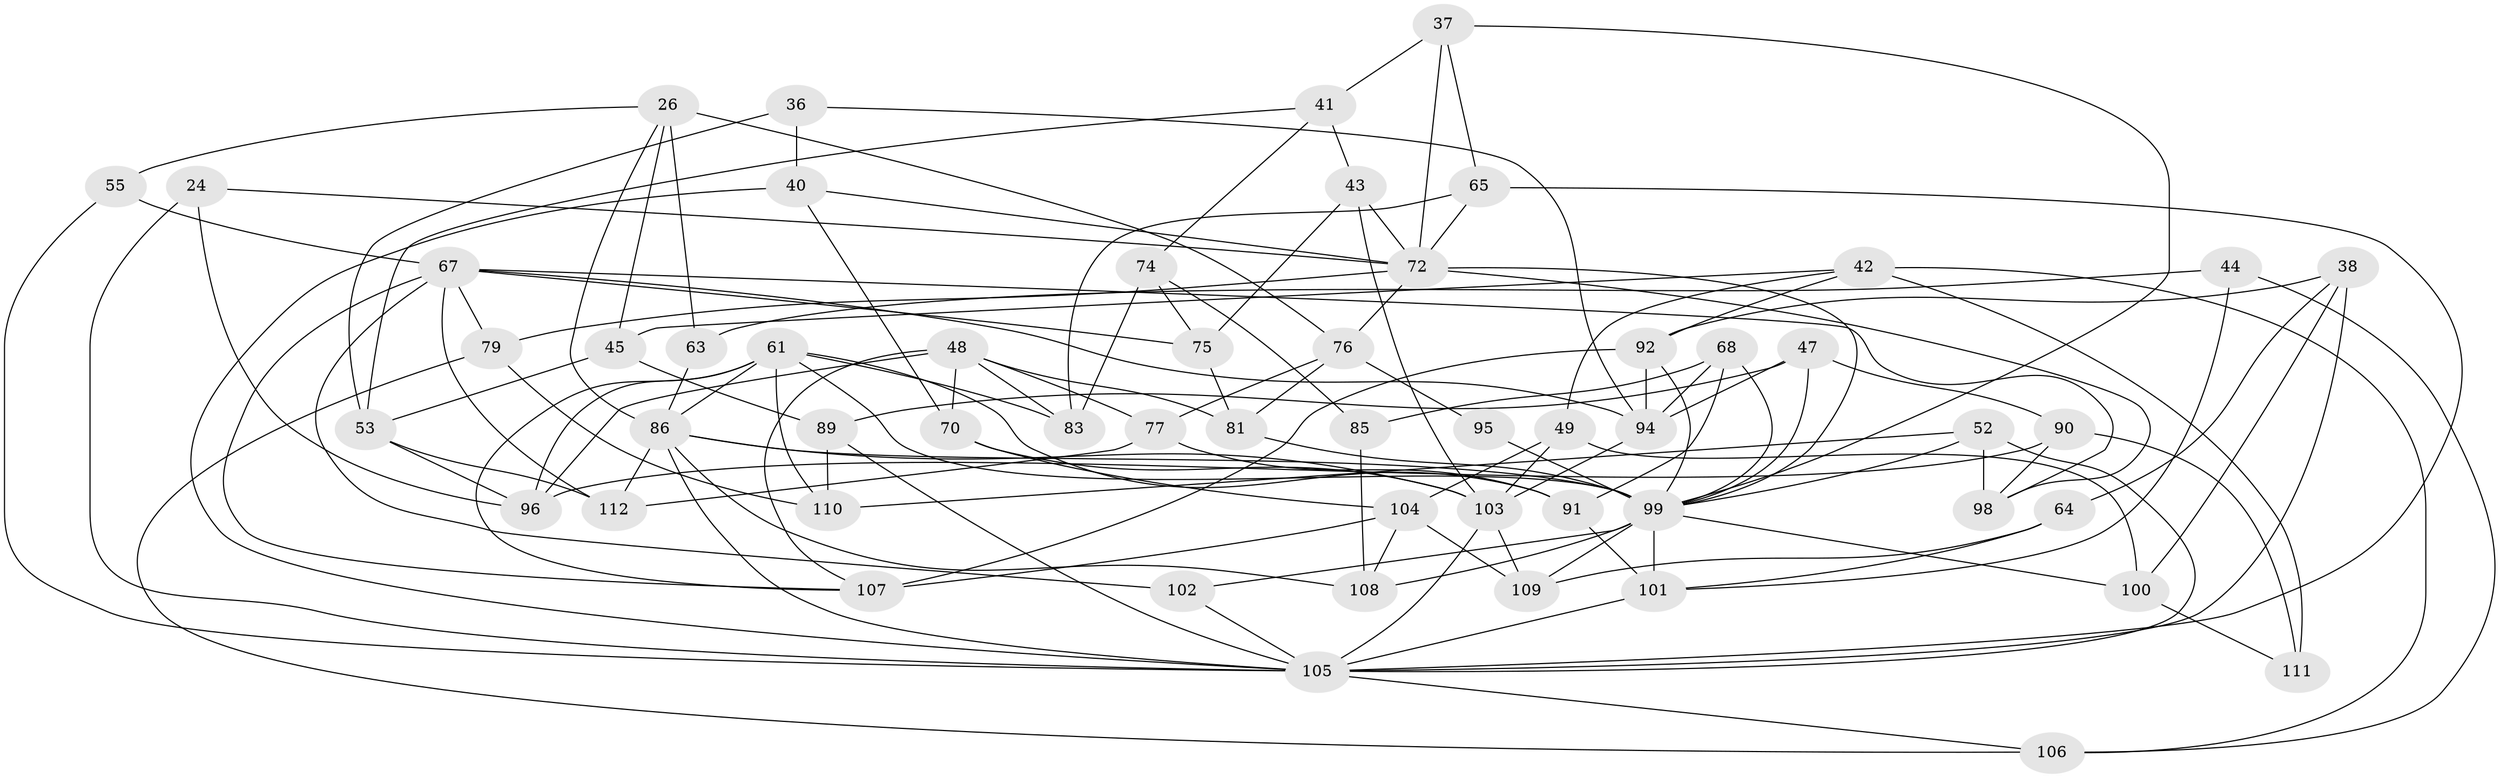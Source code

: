 // original degree distribution, {4: 1.0}
// Generated by graph-tools (version 1.1) at 2025/58/03/09/25 04:58:46]
// undirected, 56 vertices, 132 edges
graph export_dot {
graph [start="1"]
  node [color=gray90,style=filled];
  24 [super="+2"];
  26 [super="+16"];
  36;
  37;
  38 [super="+21"];
  40 [super="+17"];
  41;
  42 [super="+14"];
  43;
  44;
  45;
  47;
  48 [super="+13+23"];
  49;
  52;
  53 [super="+50"];
  55;
  61 [super="+18"];
  63;
  64;
  65;
  67 [super="+15+59"];
  68;
  70;
  72 [super="+56"];
  74 [super="+39"];
  75;
  76 [super="+28"];
  77;
  79;
  81;
  83 [super="+46"];
  85;
  86 [super="+27+51"];
  89;
  90;
  91;
  92 [super="+69"];
  94 [super="+80+20"];
  95;
  96 [super="+71"];
  98;
  99 [super="+1+84+88"];
  100;
  101 [super="+62+93+82"];
  102;
  103 [super="+73+66"];
  104 [super="+57"];
  105 [super="+87+97"];
  106;
  107 [super="+19"];
  108;
  109;
  110;
  111;
  112 [super="+54"];
  24 -- 72 [weight=2];
  24 -- 105 [weight=3];
  24 -- 96;
  26 -- 55;
  26 -- 63 [weight=2];
  26 -- 45;
  26 -- 76;
  26 -- 86;
  36 -- 94;
  36 -- 40 [weight=2];
  36 -- 53;
  37 -- 65;
  37 -- 41;
  37 -- 72;
  37 -- 99;
  38 -- 105 [weight=3];
  38 -- 64;
  38 -- 100;
  38 -- 92;
  40 -- 70;
  40 -- 105 [weight=2];
  40 -- 72;
  41 -- 43;
  41 -- 53;
  41 -- 74;
  42 -- 106;
  42 -- 49;
  42 -- 111 [weight=2];
  42 -- 92;
  42 -- 45;
  43 -- 75;
  43 -- 103;
  43 -- 72;
  44 -- 63;
  44 -- 106;
  44 -- 101 [weight=2];
  45 -- 89;
  45 -- 53;
  47 -- 90;
  47 -- 89;
  47 -- 99;
  47 -- 94;
  48 -- 77;
  48 -- 81;
  48 -- 83 [weight=2];
  48 -- 70;
  48 -- 96 [weight=2];
  48 -- 107;
  49 -- 100;
  49 -- 103;
  49 -- 104;
  52 -- 110;
  52 -- 98;
  52 -- 105;
  52 -- 99;
  53 -- 112 [weight=2];
  53 -- 96;
  55 -- 67 [weight=2];
  55 -- 105;
  61 -- 83;
  61 -- 107;
  61 -- 91;
  61 -- 110;
  61 -- 96;
  61 -- 99;
  61 -- 86 [weight=2];
  63 -- 86;
  64 -- 109;
  64 -- 101 [weight=2];
  65 -- 83;
  65 -- 105;
  65 -- 72;
  67 -- 98;
  67 -- 102 [weight=2];
  67 -- 79;
  67 -- 107 [weight=2];
  67 -- 75;
  67 -- 94 [weight=2];
  67 -- 112;
  68 -- 91;
  68 -- 85;
  68 -- 94;
  68 -- 99;
  70 -- 104;
  70 -- 103;
  72 -- 79;
  72 -- 98;
  72 -- 99;
  72 -- 76;
  74 -- 83 [weight=2];
  74 -- 85 [weight=2];
  74 -- 75;
  75 -- 81;
  76 -- 95 [weight=2];
  76 -- 77;
  76 -- 81;
  77 -- 91;
  77 -- 112;
  79 -- 110;
  79 -- 106;
  81 -- 99;
  85 -- 108;
  86 -- 112 [weight=2];
  86 -- 105 [weight=2];
  86 -- 99 [weight=2];
  86 -- 103 [weight=3];
  86 -- 108;
  89 -- 110;
  89 -- 105;
  90 -- 98;
  90 -- 96;
  90 -- 111;
  91 -- 101;
  92 -- 107 [weight=2];
  92 -- 94;
  92 -- 99;
  94 -- 103 [weight=2];
  95 -- 99 [weight=2];
  99 -- 109;
  99 -- 101 [weight=4];
  99 -- 100;
  99 -- 102;
  99 -- 108;
  100 -- 111;
  101 -- 105 [weight=3];
  102 -- 105;
  103 -- 109;
  103 -- 105;
  104 -- 109;
  104 -- 107 [weight=2];
  104 -- 108;
  105 -- 106;
}
